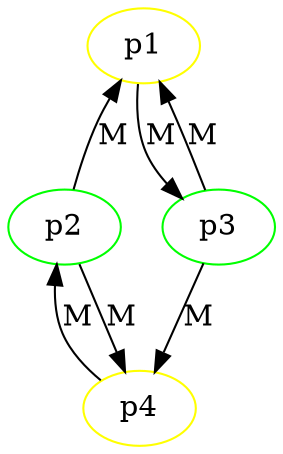 graph G {
/*
    5. part of the example
    green processes send markers
    yellow processes wait for secondary markers
    blue lines are new ones
*/
    p1 [color="yellow"];
    p4 [color="yellow"];
    p2 [color="green"];
    p3 [color="green"];
    p1 -- p2 [dir=back, label="M"]
    p1 -- p3 [dir=forward, label="M"]
    p3 -- p1 [dir=forward, label="M"]
    p2 -- p4 [dir=back, label="M"]
    p2 -- p4 [dir=forward, label="M"]
    p3 -- p4 [dir=forward, label="M"]
}
